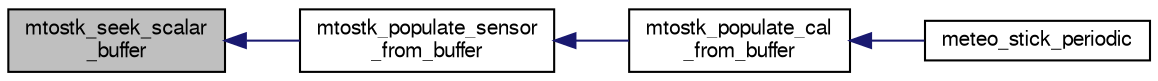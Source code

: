 digraph "mtostk_seek_scalar_buffer"
{
  edge [fontname="FreeSans",fontsize="10",labelfontname="FreeSans",labelfontsize="10"];
  node [fontname="FreeSans",fontsize="10",shape=record];
  rankdir="LR";
  Node1 [label="mtostk_seek_scalar\l_buffer",height=0.2,width=0.4,color="black", fillcolor="grey75", style="filled", fontcolor="black"];
  Node1 -> Node2 [dir="back",color="midnightblue",fontsize="10",style="solid",fontname="FreeSans"];
  Node2 [label="mtostk_populate_sensor\l_from_buffer",height=0.2,width=0.4,color="black", fillcolor="white", style="filled",URL="$meteo__stick__calib_8c.html#ae610f0011cfff14d22217e40e9f07f97"];
  Node2 -> Node3 [dir="back",color="midnightblue",fontsize="10",style="solid",fontname="FreeSans"];
  Node3 [label="mtostk_populate_cal\l_from_buffer",height=0.2,width=0.4,color="black", fillcolor="white", style="filled",URL="$meteo__stick__calib_8h.html#ac30f26907ec056e5ec96f9a1fa5c6222",tooltip="Initializes a Calibration_params structure from memory buffer. "];
  Node3 -> Node4 [dir="back",color="midnightblue",fontsize="10",style="solid",fontname="FreeSans"];
  Node4 [label="meteo_stick_periodic",height=0.2,width=0.4,color="black", fillcolor="white", style="filled",URL="$meteo__stick_8h.html#a44fbda9e381c4ee6cc86d1fb914c7d6b",tooltip="Periodic function. "];
}
